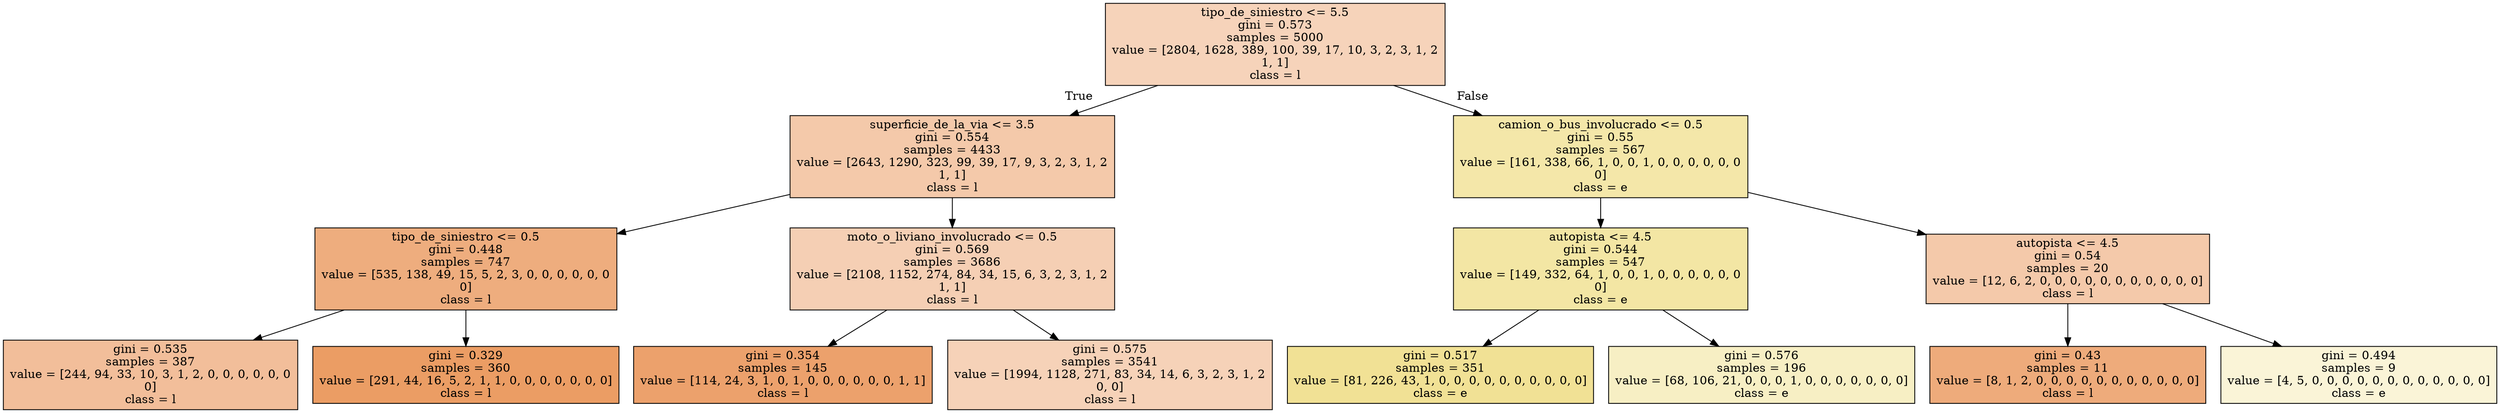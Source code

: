 digraph Tree {
node [shape=box, style="filled", color="black"] ;
0 [label="tipo_de_siniestro <= 5.5\ngini = 0.573\nsamples = 5000\nvalue = [2804, 1628, 389, 100, 39, 17, 10, 3, 2, 3, 1, 2\n1, 1]\nclass = l", fillcolor="#f6d3ba"] ;
1 [label="superficie_de_la_via <= 3.5\ngini = 0.554\nsamples = 4433\nvalue = [2643, 1290, 323, 99, 39, 17, 9, 3, 2, 3, 1, 2\n1, 1]\nclass = l", fillcolor="#f4c9aa"] ;
0 -> 1 [labeldistance=2.5, labelangle=45, headlabel="True"] ;
2 [label="tipo_de_siniestro <= 0.5\ngini = 0.448\nsamples = 747\nvalue = [535, 138, 49, 15, 5, 2, 3, 0, 0, 0, 0, 0, 0\n0]\nclass = l", fillcolor="#eead7e"] ;
1 -> 2 ;
3 [label="gini = 0.535\nsamples = 387\nvalue = [244, 94, 33, 10, 3, 1, 2, 0, 0, 0, 0, 0, 0\n0]\nclass = l", fillcolor="#f2be9a"] ;
2 -> 3 ;
4 [label="gini = 0.329\nsamples = 360\nvalue = [291, 44, 16, 5, 2, 1, 1, 0, 0, 0, 0, 0, 0, 0]\nclass = l", fillcolor="#eb9d64"] ;
2 -> 4 ;
5 [label="moto_o_liviano_involucrado <= 0.5\ngini = 0.569\nsamples = 3686\nvalue = [2108, 1152, 274, 84, 34, 15, 6, 3, 2, 3, 1, 2\n1, 1]\nclass = l", fillcolor="#f5cfb4"] ;
1 -> 5 ;
6 [label="gini = 0.354\nsamples = 145\nvalue = [114, 24, 3, 1, 0, 1, 0, 0, 0, 0, 0, 0, 1, 1]\nclass = l", fillcolor="#eca16c"] ;
5 -> 6 ;
7 [label="gini = 0.575\nsamples = 3541\nvalue = [1994, 1128, 271, 83, 34, 14, 6, 3, 2, 3, 1, 2\n0, 0]\nclass = l", fillcolor="#f6d2b8"] ;
5 -> 7 ;
8 [label="camion_o_bus_involucrado <= 0.5\ngini = 0.55\nsamples = 567\nvalue = [161, 338, 66, 1, 0, 0, 1, 0, 0, 0, 0, 0, 0\n0]\nclass = e", fillcolor="#f4e7a9"] ;
0 -> 8 [labeldistance=2.5, labelangle=-45, headlabel="False"] ;
9 [label="autopista <= 4.5\ngini = 0.544\nsamples = 547\nvalue = [149, 332, 64, 1, 0, 0, 1, 0, 0, 0, 0, 0, 0\n0]\nclass = e", fillcolor="#f3e6a4"] ;
8 -> 9 ;
10 [label="gini = 0.517\nsamples = 351\nvalue = [81, 226, 43, 1, 0, 0, 0, 0, 0, 0, 0, 0, 0, 0]\nclass = e", fillcolor="#f1e195"] ;
9 -> 10 ;
11 [label="gini = 0.576\nsamples = 196\nvalue = [68, 106, 21, 0, 0, 0, 1, 0, 0, 0, 0, 0, 0, 0]\nclass = e", fillcolor="#f7efc4"] ;
9 -> 11 ;
12 [label="autopista <= 4.5\ngini = 0.54\nsamples = 20\nvalue = [12, 6, 2, 0, 0, 0, 0, 0, 0, 0, 0, 0, 0, 0]\nclass = l", fillcolor="#f4c9aa"] ;
8 -> 12 ;
13 [label="gini = 0.43\nsamples = 11\nvalue = [8, 1, 2, 0, 0, 0, 0, 0, 0, 0, 0, 0, 0, 0]\nclass = l", fillcolor="#eeab7b"] ;
12 -> 13 ;
14 [label="gini = 0.494\nsamples = 9\nvalue = [4, 5, 0, 0, 0, 0, 0, 0, 0, 0, 0, 0, 0, 0]\nclass = e", fillcolor="#faf4d7"] ;
12 -> 14 ;
}